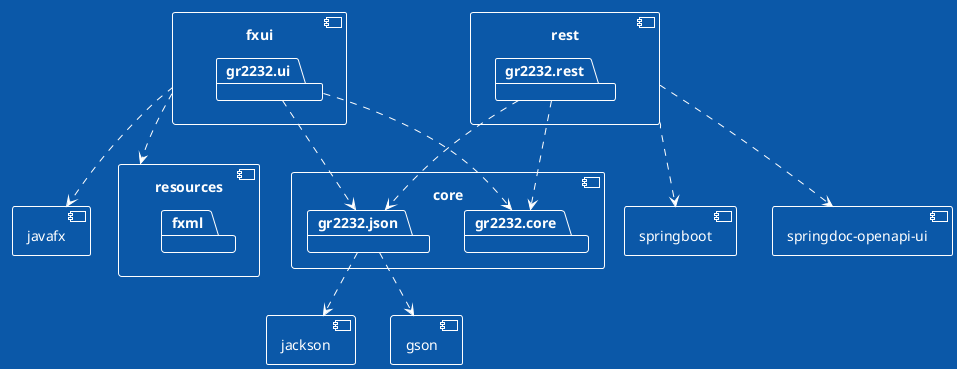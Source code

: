 @startuml
!theme amiga
Component fxui {
  package "gr2232.ui" 

} 
fxui ..> [javafx]
fxui ..> resources

Component core {
  package "gr2232.core"
  package "gr2232.json"

}

Component resources{
  package "fxml"
}

gr2232.json ..> [jackson]
gr2232.json ..> [gson]

Component rest {
  package "gr2232.rest" 
} 

rest ..> [springboot]
rest ..> [springdoc-openapi-ui]
gr2232.rest ..> gr2232.core
gr2232.rest ..> gr2232.json


gr2232.ui ..> gr2232.core
gr2232.ui ..> gr2232.json
@enduml